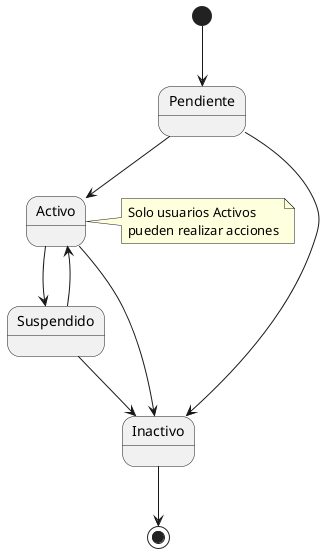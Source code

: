 @startuml

[*] --> Pendiente

Pendiente --> Activo
Activo --> Suspendido
Suspendido --> Activo

Activo --> Inactivo
Suspendido --> Inactivo
Pendiente --> Inactivo

Inactivo --> [*]

note right of Activo : Solo usuarios Activos\npueden realizar acciones

@enduml